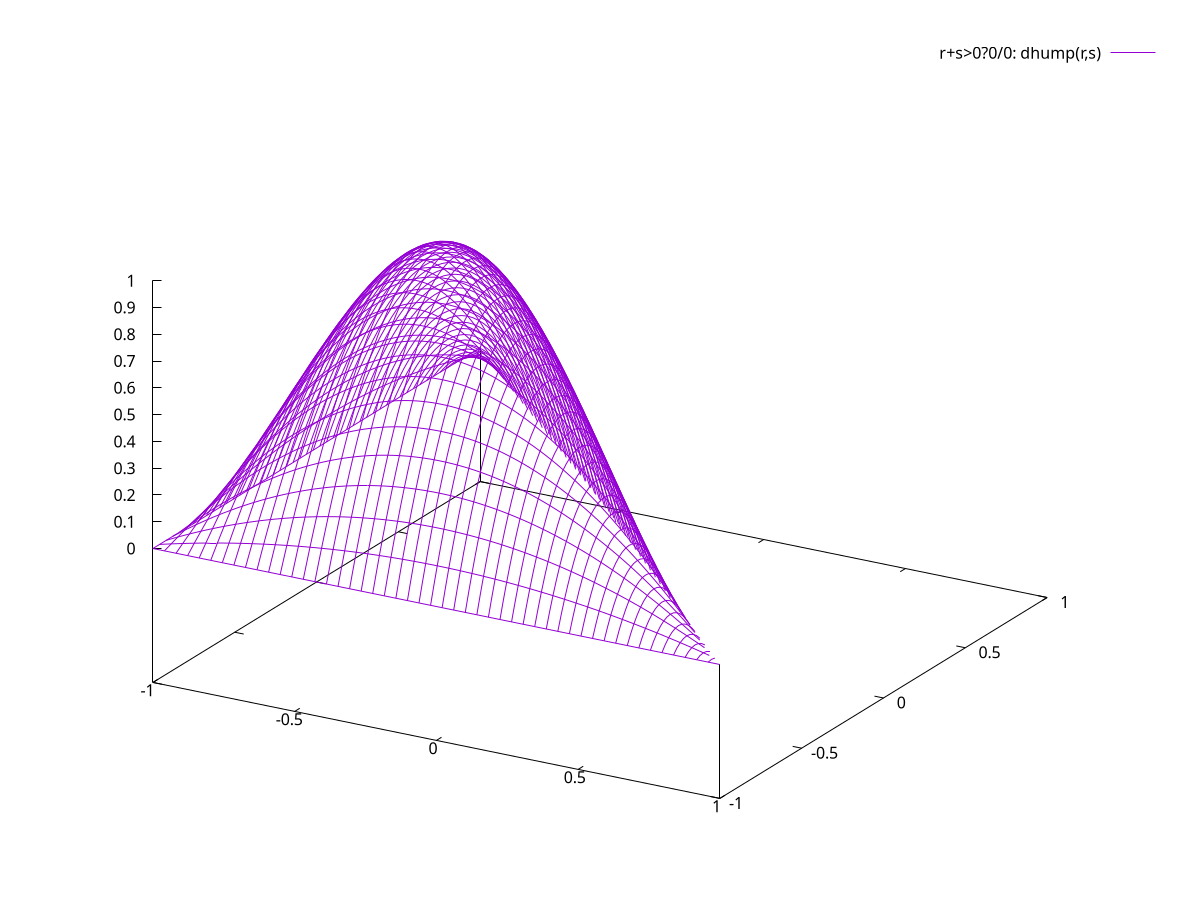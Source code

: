 set isosamples 50
l1(r,s)=(r+1)/2
l2(r,s)=(s+1)/2
l3(r,s)=-(r+s)/2

d = 2

# "dirichlet hump", zero at boundary, one at barycenter
dhump(r,s) = (d+1)**(d+1)*l1(r,s)*l2(r,s)*l3(r,s)

# eN: one on edge N, zero on all other edges
e3(r,s) = -4*l1(r,s)*l2(r,s)/((l1(r,s)-l2(r,s))**2-1)
e2(r,s) = -4*l1(r,s)*l3(r,s)/((l1(r,s)-l3(r,s))**2-1)
e1(r,s) = -4*l2(r,s)*l3(r,s)/((l2(r,s)-l3(r,s))**2-1)

# ehfuncN: hump along edge N, zero on all other edges
eh3(r,s) = (d**d)*l1(r,s)*l2(r,s)
eh2(r,s) = (d**d)*l1(r,s)*l3(r,s)
eh1(r,s) = (d**d)*l2(r,s)*l3(r,s)

splot [r=-1:1][s=-1:1] r+s>0?0/0: dhump(r,s)
